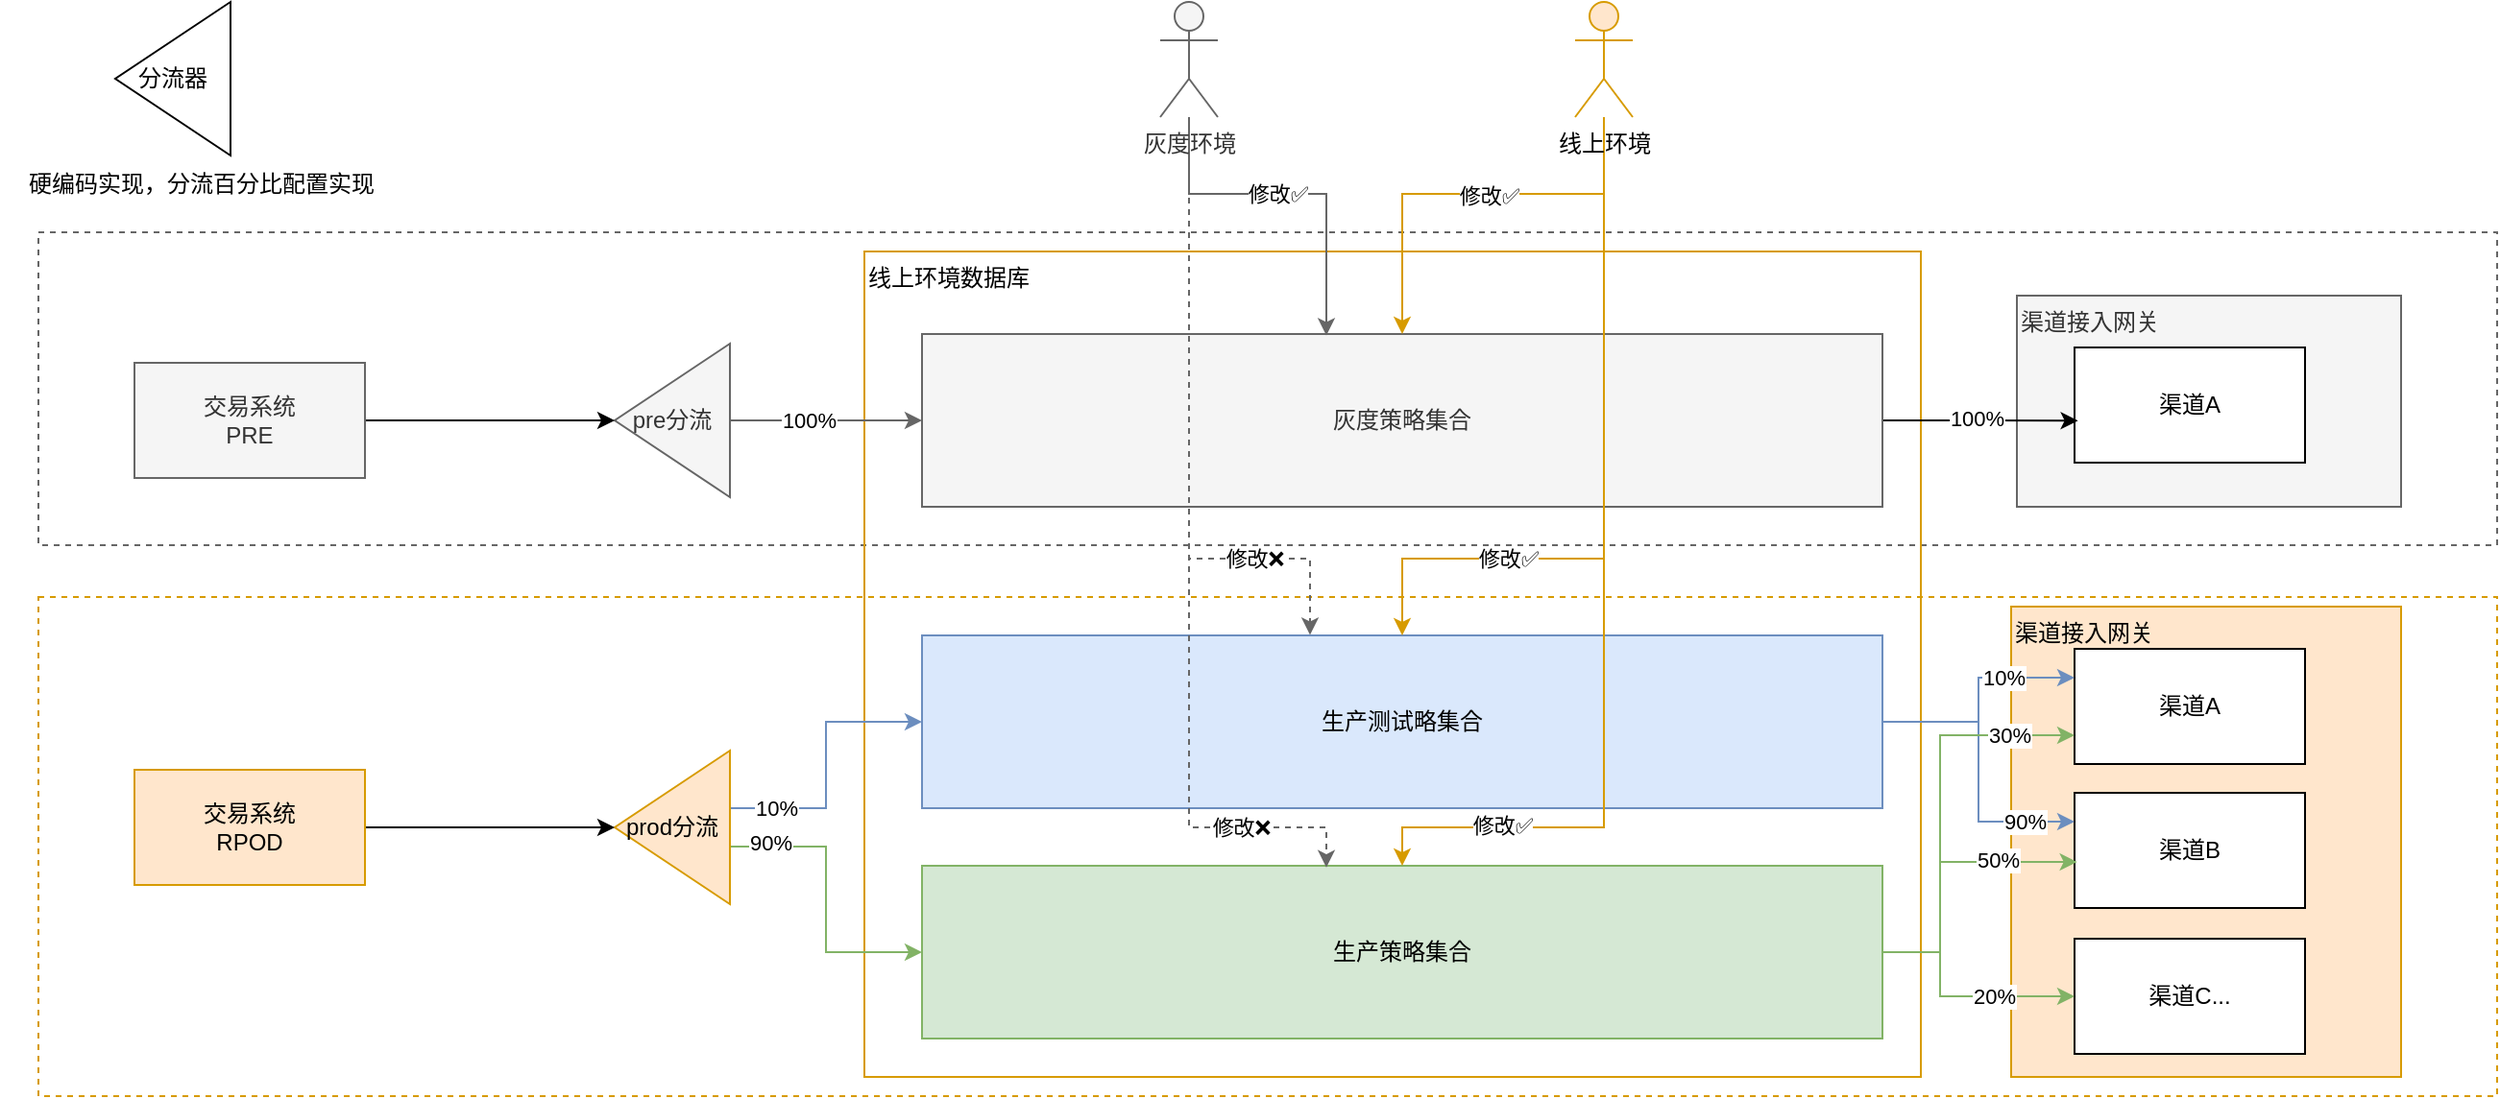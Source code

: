 <mxfile version="21.3.7" type="github">
  <diagram name="第 1 页" id="RpmNpa6aMW6kkdaHFz4-">
    <mxGraphModel dx="1832" dy="643" grid="1" gridSize="10" guides="1" tooltips="1" connect="1" arrows="1" fold="1" page="1" pageScale="1" pageWidth="827" pageHeight="1169" math="0" shadow="0">
      <root>
        <mxCell id="0" />
        <mxCell id="1" parent="0" />
        <mxCell id="86y4gmRjR3lS70lZ-zlJ-76" value="" style="rounded=0;whiteSpace=wrap;html=1;fillColor=none;strokeColor=#666666;dashed=1;fontColor=#333333;" vertex="1" parent="1">
          <mxGeometry x="-200" y="190" width="1280" height="163" as="geometry" />
        </mxCell>
        <mxCell id="86y4gmRjR3lS70lZ-zlJ-73" value="" style="rounded=0;whiteSpace=wrap;html=1;fillColor=none;strokeColor=#D79B00;dashed=1;" vertex="1" parent="1">
          <mxGeometry x="-200" y="380" width="1280" height="260" as="geometry" />
        </mxCell>
        <mxCell id="86y4gmRjR3lS70lZ-zlJ-58" value="渠道接入网关" style="rounded=0;whiteSpace=wrap;html=1;fillColor=#ffe6cc;strokeColor=#d79b00;align=left;verticalAlign=top;" vertex="1" parent="1">
          <mxGeometry x="827" y="385" width="203" height="245" as="geometry" />
        </mxCell>
        <mxCell id="86y4gmRjR3lS70lZ-zlJ-39" value="渠道接入网关" style="rounded=0;whiteSpace=wrap;html=1;fillColor=#f5f5f5;strokeColor=#666666;align=left;verticalAlign=top;fontColor=#333333;" vertex="1" parent="1">
          <mxGeometry x="830" y="223" width="200" height="110" as="geometry" />
        </mxCell>
        <mxCell id="86y4gmRjR3lS70lZ-zlJ-41" value="渠道A" style="rounded=0;whiteSpace=wrap;html=1;" vertex="1" parent="1">
          <mxGeometry x="860" y="250" width="120" height="60" as="geometry" />
        </mxCell>
        <mxCell id="86y4gmRjR3lS70lZ-zlJ-42" value="渠道A" style="rounded=0;whiteSpace=wrap;html=1;" vertex="1" parent="1">
          <mxGeometry x="860" y="407" width="120" height="60" as="geometry" />
        </mxCell>
        <mxCell id="86y4gmRjR3lS70lZ-zlJ-43" value="渠道B" style="rounded=0;whiteSpace=wrap;html=1;" vertex="1" parent="1">
          <mxGeometry x="860" y="482" width="120" height="60" as="geometry" />
        </mxCell>
        <mxCell id="86y4gmRjR3lS70lZ-zlJ-44" value="渠道C..." style="rounded=0;whiteSpace=wrap;html=1;" vertex="1" parent="1">
          <mxGeometry x="860" y="558" width="120" height="60" as="geometry" />
        </mxCell>
        <mxCell id="86y4gmRjR3lS70lZ-zlJ-2" value="线上环境数据库" style="rounded=0;whiteSpace=wrap;html=1;fillColor=none;align=left;verticalAlign=top;strokeColor=#d79b00;gradientColor=none;" vertex="1" parent="1">
          <mxGeometry x="230" y="200" width="550" height="430" as="geometry" />
        </mxCell>
        <mxCell id="86y4gmRjR3lS70lZ-zlJ-60" style="edgeStyle=orthogonalEdgeStyle;rounded=0;orthogonalLoop=1;jettySize=auto;html=1;entryX=0.015;entryY=0.636;entryDx=0;entryDy=0;entryPerimeter=0;" edge="1" parent="1" source="86y4gmRjR3lS70lZ-zlJ-5" target="86y4gmRjR3lS70lZ-zlJ-41">
          <mxGeometry relative="1" as="geometry" />
        </mxCell>
        <mxCell id="86y4gmRjR3lS70lZ-zlJ-61" value="100%" style="edgeLabel;html=1;align=center;verticalAlign=middle;resizable=0;points=[];" vertex="1" connectable="0" parent="86y4gmRjR3lS70lZ-zlJ-60">
          <mxGeometry x="-0.019" y="1" relative="1" as="geometry">
            <mxPoint x="-1" as="offset" />
          </mxGeometry>
        </mxCell>
        <mxCell id="86y4gmRjR3lS70lZ-zlJ-5" value="灰度策略集合" style="rounded=0;whiteSpace=wrap;html=1;fillColor=#f5f5f5;fontColor=#333333;strokeColor=#666666;" vertex="1" parent="1">
          <mxGeometry x="260" y="243" width="500" height="90" as="geometry" />
        </mxCell>
        <mxCell id="86y4gmRjR3lS70lZ-zlJ-62" style="edgeStyle=orthogonalEdgeStyle;rounded=0;orthogonalLoop=1;jettySize=auto;html=1;entryX=0;entryY=0.25;entryDx=0;entryDy=0;fillColor=#dae8fc;strokeColor=#6c8ebf;" edge="1" parent="1" source="86y4gmRjR3lS70lZ-zlJ-6" target="86y4gmRjR3lS70lZ-zlJ-42">
          <mxGeometry relative="1" as="geometry" />
        </mxCell>
        <mxCell id="86y4gmRjR3lS70lZ-zlJ-64" value="10%" style="edgeLabel;html=1;align=center;verticalAlign=middle;resizable=0;points=[];" vertex="1" connectable="0" parent="86y4gmRjR3lS70lZ-zlJ-62">
          <mxGeometry x="0.4" relative="1" as="geometry">
            <mxPoint as="offset" />
          </mxGeometry>
        </mxCell>
        <mxCell id="86y4gmRjR3lS70lZ-zlJ-63" style="edgeStyle=orthogonalEdgeStyle;rounded=0;orthogonalLoop=1;jettySize=auto;html=1;entryX=0;entryY=0.25;entryDx=0;entryDy=0;fillColor=#dae8fc;strokeColor=#6c8ebf;" edge="1" parent="1" source="86y4gmRjR3lS70lZ-zlJ-6" target="86y4gmRjR3lS70lZ-zlJ-43">
          <mxGeometry relative="1" as="geometry" />
        </mxCell>
        <mxCell id="86y4gmRjR3lS70lZ-zlJ-65" value="90%" style="edgeLabel;html=1;align=center;verticalAlign=middle;resizable=0;points=[];" vertex="1" connectable="0" parent="86y4gmRjR3lS70lZ-zlJ-63">
          <mxGeometry x="0.659" relative="1" as="geometry">
            <mxPoint as="offset" />
          </mxGeometry>
        </mxCell>
        <mxCell id="86y4gmRjR3lS70lZ-zlJ-6" value="生产测试略集合" style="rounded=0;whiteSpace=wrap;html=1;fillColor=#dae8fc;strokeColor=#6c8ebf;" vertex="1" parent="1">
          <mxGeometry x="260" y="400" width="500" height="90" as="geometry" />
        </mxCell>
        <mxCell id="86y4gmRjR3lS70lZ-zlJ-67" style="edgeStyle=orthogonalEdgeStyle;rounded=0;orthogonalLoop=1;jettySize=auto;html=1;entryX=0;entryY=0.75;entryDx=0;entryDy=0;fillColor=#d5e8d4;strokeColor=#82b366;" edge="1" parent="1" source="86y4gmRjR3lS70lZ-zlJ-7" target="86y4gmRjR3lS70lZ-zlJ-42">
          <mxGeometry relative="1" as="geometry">
            <Array as="points">
              <mxPoint x="790" y="565" />
              <mxPoint x="790" y="452" />
            </Array>
          </mxGeometry>
        </mxCell>
        <mxCell id="86y4gmRjR3lS70lZ-zlJ-70" value="30%" style="edgeLabel;html=1;align=center;verticalAlign=middle;resizable=0;points=[];" vertex="1" connectable="0" parent="86y4gmRjR3lS70lZ-zlJ-67">
          <mxGeometry x="0.679" relative="1" as="geometry">
            <mxPoint as="offset" />
          </mxGeometry>
        </mxCell>
        <mxCell id="86y4gmRjR3lS70lZ-zlJ-68" style="edgeStyle=orthogonalEdgeStyle;rounded=0;orthogonalLoop=1;jettySize=auto;html=1;entryX=0.011;entryY=0.6;entryDx=0;entryDy=0;entryPerimeter=0;fillColor=#d5e8d4;strokeColor=#82b366;" edge="1" parent="1" source="86y4gmRjR3lS70lZ-zlJ-7" target="86y4gmRjR3lS70lZ-zlJ-43">
          <mxGeometry relative="1" as="geometry">
            <Array as="points">
              <mxPoint x="790" y="565" />
              <mxPoint x="790" y="518" />
            </Array>
          </mxGeometry>
        </mxCell>
        <mxCell id="86y4gmRjR3lS70lZ-zlJ-71" value="50%" style="edgeLabel;html=1;align=center;verticalAlign=middle;resizable=0;points=[];" vertex="1" connectable="0" parent="86y4gmRjR3lS70lZ-zlJ-68">
          <mxGeometry x="0.437" y="1" relative="1" as="geometry">
            <mxPoint as="offset" />
          </mxGeometry>
        </mxCell>
        <mxCell id="86y4gmRjR3lS70lZ-zlJ-69" style="edgeStyle=orthogonalEdgeStyle;rounded=0;orthogonalLoop=1;jettySize=auto;html=1;entryX=0;entryY=0.5;entryDx=0;entryDy=0;fillColor=#d5e8d4;strokeColor=#82b366;" edge="1" parent="1" source="86y4gmRjR3lS70lZ-zlJ-7" target="86y4gmRjR3lS70lZ-zlJ-44">
          <mxGeometry relative="1" as="geometry">
            <Array as="points">
              <mxPoint x="790" y="565" />
              <mxPoint x="790" y="588" />
            </Array>
          </mxGeometry>
        </mxCell>
        <mxCell id="86y4gmRjR3lS70lZ-zlJ-72" value="20%" style="edgeLabel;html=1;align=center;verticalAlign=middle;resizable=0;points=[];" vertex="1" connectable="0" parent="86y4gmRjR3lS70lZ-zlJ-69">
          <mxGeometry x="0.315" relative="1" as="geometry">
            <mxPoint as="offset" />
          </mxGeometry>
        </mxCell>
        <mxCell id="86y4gmRjR3lS70lZ-zlJ-7" value="生产策略集合" style="rounded=0;whiteSpace=wrap;html=1;fillColor=#d5e8d4;strokeColor=#82b366;" vertex="1" parent="1">
          <mxGeometry x="260" y="520" width="500" height="90" as="geometry" />
        </mxCell>
        <mxCell id="86y4gmRjR3lS70lZ-zlJ-9" style="edgeStyle=orthogonalEdgeStyle;rounded=0;orthogonalLoop=1;jettySize=auto;html=1;entryX=0;entryY=0.5;entryDx=0;entryDy=0;fillColor=#dae8fc;strokeColor=#6c8ebf;" edge="1" parent="1" source="86y4gmRjR3lS70lZ-zlJ-1" target="86y4gmRjR3lS70lZ-zlJ-6">
          <mxGeometry relative="1" as="geometry">
            <Array as="points">
              <mxPoint x="210" y="490" />
              <mxPoint x="210" y="445" />
            </Array>
          </mxGeometry>
        </mxCell>
        <mxCell id="86y4gmRjR3lS70lZ-zlJ-28" value="10%" style="edgeLabel;html=1;align=center;verticalAlign=middle;resizable=0;points=[];" vertex="1" connectable="0" parent="86y4gmRjR3lS70lZ-zlJ-9">
          <mxGeometry x="-0.673" relative="1" as="geometry">
            <mxPoint as="offset" />
          </mxGeometry>
        </mxCell>
        <mxCell id="86y4gmRjR3lS70lZ-zlJ-10" style="edgeStyle=orthogonalEdgeStyle;rounded=0;orthogonalLoop=1;jettySize=auto;html=1;entryX=0;entryY=0.5;entryDx=0;entryDy=0;fillColor=#d5e8d4;strokeColor=#82b366;" edge="1" parent="1" source="86y4gmRjR3lS70lZ-zlJ-1" target="86y4gmRjR3lS70lZ-zlJ-7">
          <mxGeometry relative="1" as="geometry">
            <Array as="points">
              <mxPoint x="210" y="510" />
              <mxPoint x="210" y="565" />
            </Array>
          </mxGeometry>
        </mxCell>
        <mxCell id="86y4gmRjR3lS70lZ-zlJ-29" value="90%" style="edgeLabel;html=1;align=center;verticalAlign=middle;resizable=0;points=[];" vertex="1" connectable="0" parent="86y4gmRjR3lS70lZ-zlJ-10">
          <mxGeometry x="-0.738" y="2" relative="1" as="geometry">
            <mxPoint as="offset" />
          </mxGeometry>
        </mxCell>
        <mxCell id="86y4gmRjR3lS70lZ-zlJ-1" value="prod分流" style="triangle;whiteSpace=wrap;html=1;direction=west;fillColor=#ffe6cc;strokeColor=#d79b00;" vertex="1" parent="1">
          <mxGeometry x="100" y="460" width="60" height="80" as="geometry" />
        </mxCell>
        <mxCell id="86y4gmRjR3lS70lZ-zlJ-12" style="edgeStyle=orthogonalEdgeStyle;rounded=0;orthogonalLoop=1;jettySize=auto;html=1;entryX=0;entryY=0.5;entryDx=0;entryDy=0;fillColor=#f5f5f5;strokeColor=#666666;" edge="1" parent="1" source="86y4gmRjR3lS70lZ-zlJ-11" target="86y4gmRjR3lS70lZ-zlJ-5">
          <mxGeometry relative="1" as="geometry">
            <Array as="points">
              <mxPoint x="190" y="288" />
              <mxPoint x="190" y="288" />
            </Array>
          </mxGeometry>
        </mxCell>
        <mxCell id="86y4gmRjR3lS70lZ-zlJ-30" value="100%" style="edgeLabel;html=1;align=center;verticalAlign=middle;resizable=0;points=[];" vertex="1" connectable="0" parent="86y4gmRjR3lS70lZ-zlJ-12">
          <mxGeometry x="-0.608" y="1" relative="1" as="geometry">
            <mxPoint x="21" y="1" as="offset" />
          </mxGeometry>
        </mxCell>
        <mxCell id="86y4gmRjR3lS70lZ-zlJ-11" value="pre分流" style="triangle;whiteSpace=wrap;html=1;direction=west;fillColor=#f5f5f5;strokeColor=#666666;fontColor=#333333;" vertex="1" parent="1">
          <mxGeometry x="100" y="248" width="60" height="80" as="geometry" />
        </mxCell>
        <mxCell id="86y4gmRjR3lS70lZ-zlJ-20" style="edgeStyle=orthogonalEdgeStyle;rounded=0;orthogonalLoop=1;jettySize=auto;html=1;entryX=0.421;entryY=0.008;entryDx=0;entryDy=0;entryPerimeter=0;fillColor=#f5f5f5;strokeColor=#666666;" edge="1" parent="1" source="86y4gmRjR3lS70lZ-zlJ-15" target="86y4gmRjR3lS70lZ-zlJ-5">
          <mxGeometry relative="1" as="geometry">
            <mxPoint x="470" y="240" as="targetPoint" />
            <Array as="points">
              <mxPoint x="399" y="170" />
              <mxPoint x="470" y="170" />
            </Array>
          </mxGeometry>
        </mxCell>
        <mxCell id="86y4gmRjR3lS70lZ-zlJ-21" value="修改✅" style="edgeLabel;html=1;align=center;verticalAlign=middle;resizable=0;points=[];" vertex="1" connectable="0" parent="86y4gmRjR3lS70lZ-zlJ-20">
          <mxGeometry x="-0.355" relative="1" as="geometry">
            <mxPoint x="26" as="offset" />
          </mxGeometry>
        </mxCell>
        <mxCell id="86y4gmRjR3lS70lZ-zlJ-26" style="edgeStyle=orthogonalEdgeStyle;rounded=0;orthogonalLoop=1;jettySize=auto;html=1;dashed=1;entryX=0.404;entryY=-0.003;entryDx=0;entryDy=0;entryPerimeter=0;fillColor=#f5f5f5;strokeColor=#666666;" edge="1" parent="1" source="86y4gmRjR3lS70lZ-zlJ-15" target="86y4gmRjR3lS70lZ-zlJ-6">
          <mxGeometry relative="1" as="geometry">
            <mxPoint x="460" y="380" as="targetPoint" />
            <Array as="points">
              <mxPoint x="399" y="360" />
              <mxPoint x="462" y="360" />
            </Array>
          </mxGeometry>
        </mxCell>
        <mxCell id="86y4gmRjR3lS70lZ-zlJ-27" value="修改❌" style="edgeLabel;html=1;align=center;verticalAlign=middle;resizable=0;points=[];" vertex="1" connectable="0" parent="86y4gmRjR3lS70lZ-zlJ-26">
          <mxGeometry x="0.503" relative="1" as="geometry">
            <mxPoint x="14" as="offset" />
          </mxGeometry>
        </mxCell>
        <mxCell id="86y4gmRjR3lS70lZ-zlJ-74" style="edgeStyle=orthogonalEdgeStyle;rounded=0;orthogonalLoop=1;jettySize=auto;html=1;entryX=0.421;entryY=0.01;entryDx=0;entryDy=0;entryPerimeter=0;dashed=1;fillColor=#f5f5f5;strokeColor=#666666;" edge="1" parent="1" source="86y4gmRjR3lS70lZ-zlJ-15" target="86y4gmRjR3lS70lZ-zlJ-7">
          <mxGeometry relative="1" as="geometry">
            <Array as="points">
              <mxPoint x="399" y="500" />
              <mxPoint x="470" y="500" />
            </Array>
          </mxGeometry>
        </mxCell>
        <mxCell id="86y4gmRjR3lS70lZ-zlJ-75" value="修改❌" style="edgeLabel;html=1;align=center;verticalAlign=middle;resizable=0;points=[];" vertex="1" connectable="0" parent="86y4gmRjR3lS70lZ-zlJ-74">
          <mxGeometry x="0.715" relative="1" as="geometry">
            <mxPoint as="offset" />
          </mxGeometry>
        </mxCell>
        <mxCell id="86y4gmRjR3lS70lZ-zlJ-15" value="灰度环境" style="shape=umlActor;verticalLabelPosition=bottom;verticalAlign=top;html=1;outlineConnect=0;fillColor=#f5f5f5;fontColor=#333333;strokeColor=#666666;" vertex="1" parent="1">
          <mxGeometry x="384" y="70" width="30" height="60" as="geometry" />
        </mxCell>
        <mxCell id="86y4gmRjR3lS70lZ-zlJ-17" style="edgeStyle=orthogonalEdgeStyle;rounded=0;orthogonalLoop=1;jettySize=auto;html=1;entryX=0.5;entryY=0;entryDx=0;entryDy=0;fillColor=#ffe6cc;strokeColor=#d79b00;" edge="1" parent="1" source="86y4gmRjR3lS70lZ-zlJ-16" target="86y4gmRjR3lS70lZ-zlJ-5">
          <mxGeometry relative="1" as="geometry">
            <Array as="points">
              <mxPoint x="615" y="170" />
              <mxPoint x="510" y="170" />
            </Array>
          </mxGeometry>
        </mxCell>
        <mxCell id="86y4gmRjR3lS70lZ-zlJ-18" value="修改✅" style="edgeLabel;html=1;align=center;verticalAlign=middle;resizable=0;points=[];" vertex="1" connectable="0" parent="86y4gmRjR3lS70lZ-zlJ-17">
          <mxGeometry x="-0.082" y="1" relative="1" as="geometry">
            <mxPoint as="offset" />
          </mxGeometry>
        </mxCell>
        <mxCell id="86y4gmRjR3lS70lZ-zlJ-22" style="edgeStyle=orthogonalEdgeStyle;rounded=0;orthogonalLoop=1;jettySize=auto;html=1;entryX=0.5;entryY=0;entryDx=0;entryDy=0;fillColor=#ffe6cc;strokeColor=#d79b00;" edge="1" parent="1" source="86y4gmRjR3lS70lZ-zlJ-16" target="86y4gmRjR3lS70lZ-zlJ-6">
          <mxGeometry relative="1" as="geometry">
            <Array as="points">
              <mxPoint x="615" y="360" />
              <mxPoint x="510" y="360" />
            </Array>
          </mxGeometry>
        </mxCell>
        <mxCell id="86y4gmRjR3lS70lZ-zlJ-23" value="修改✅" style="edgeLabel;html=1;align=center;verticalAlign=middle;resizable=0;points=[];" vertex="1" connectable="0" parent="86y4gmRjR3lS70lZ-zlJ-22">
          <mxGeometry x="0.631" relative="1" as="geometry">
            <mxPoint x="26" as="offset" />
          </mxGeometry>
        </mxCell>
        <mxCell id="86y4gmRjR3lS70lZ-zlJ-24" style="edgeStyle=orthogonalEdgeStyle;rounded=0;orthogonalLoop=1;jettySize=auto;html=1;entryX=0.5;entryY=0;entryDx=0;entryDy=0;fillColor=#ffe6cc;strokeColor=#d79b00;" edge="1" parent="1" source="86y4gmRjR3lS70lZ-zlJ-16" target="86y4gmRjR3lS70lZ-zlJ-7">
          <mxGeometry relative="1" as="geometry">
            <Array as="points">
              <mxPoint x="615" y="500" />
              <mxPoint x="510" y="500" />
            </Array>
          </mxGeometry>
        </mxCell>
        <mxCell id="86y4gmRjR3lS70lZ-zlJ-25" value="修改✅" style="edgeLabel;html=1;align=center;verticalAlign=middle;resizable=0;points=[];" vertex="1" connectable="0" parent="86y4gmRjR3lS70lZ-zlJ-24">
          <mxGeometry x="0.71" y="-1" relative="1" as="geometry">
            <mxPoint as="offset" />
          </mxGeometry>
        </mxCell>
        <mxCell id="86y4gmRjR3lS70lZ-zlJ-16" value="线上环境" style="shape=umlActor;verticalLabelPosition=bottom;verticalAlign=top;html=1;outlineConnect=0;fillColor=#ffe6cc;strokeColor=#d79b00;" vertex="1" parent="1">
          <mxGeometry x="600" y="70" width="30" height="60" as="geometry" />
        </mxCell>
        <mxCell id="86y4gmRjR3lS70lZ-zlJ-34" style="edgeStyle=orthogonalEdgeStyle;rounded=0;orthogonalLoop=1;jettySize=auto;html=1;entryX=1;entryY=0.5;entryDx=0;entryDy=0;" edge="1" parent="1" source="86y4gmRjR3lS70lZ-zlJ-32" target="86y4gmRjR3lS70lZ-zlJ-11">
          <mxGeometry relative="1" as="geometry" />
        </mxCell>
        <mxCell id="86y4gmRjR3lS70lZ-zlJ-32" value="交易系统&lt;br&gt;PRE" style="rounded=0;whiteSpace=wrap;html=1;fillColor=#f5f5f5;fontColor=#333333;strokeColor=#666666;" vertex="1" parent="1">
          <mxGeometry x="-150" y="258" width="120" height="60" as="geometry" />
        </mxCell>
        <mxCell id="86y4gmRjR3lS70lZ-zlJ-35" style="edgeStyle=orthogonalEdgeStyle;rounded=0;orthogonalLoop=1;jettySize=auto;html=1;entryX=1;entryY=0.5;entryDx=0;entryDy=0;" edge="1" parent="1" source="86y4gmRjR3lS70lZ-zlJ-33" target="86y4gmRjR3lS70lZ-zlJ-1">
          <mxGeometry relative="1" as="geometry" />
        </mxCell>
        <mxCell id="86y4gmRjR3lS70lZ-zlJ-33" value="交易系统&lt;br&gt;RPOD" style="rounded=0;whiteSpace=wrap;html=1;fillColor=#ffe6cc;strokeColor=#d79b00;" vertex="1" parent="1">
          <mxGeometry x="-150" y="470" width="120" height="60" as="geometry" />
        </mxCell>
        <mxCell id="86y4gmRjR3lS70lZ-zlJ-37" value="分流器" style="triangle;whiteSpace=wrap;html=1;direction=west;" vertex="1" parent="1">
          <mxGeometry x="-160" y="70" width="60" height="80" as="geometry" />
        </mxCell>
        <mxCell id="86y4gmRjR3lS70lZ-zlJ-38" value="硬编码实现，分流百分比配置实现" style="text;html=1;strokeColor=none;fillColor=none;align=center;verticalAlign=middle;whiteSpace=wrap;rounded=0;" vertex="1" parent="1">
          <mxGeometry x="-220" y="150" width="210" height="30" as="geometry" />
        </mxCell>
      </root>
    </mxGraphModel>
  </diagram>
</mxfile>
